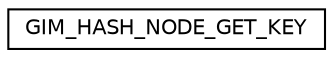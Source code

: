 digraph "Graphical Class Hierarchy"
{
  edge [fontname="Helvetica",fontsize="10",labelfontname="Helvetica",labelfontsize="10"];
  node [fontname="Helvetica",fontsize="10",shape=record];
  rankdir="LR";
  Node1 [label="GIM_HASH_NODE_GET_KEY",height=0.2,width=0.4,color="black", fillcolor="white", style="filled",URL="$class_g_i_m___h_a_s_h___n_o_d_e___g_e_t___k_e_y.html",tooltip="Macro for getting the key. "];
}
